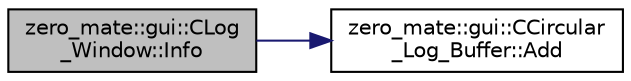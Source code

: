 digraph "zero_mate::gui::CLog_Window::Info"
{
 // LATEX_PDF_SIZE
  bgcolor="transparent";
  edge [fontname="Helvetica",fontsize="10",labelfontname="Helvetica",labelfontsize="10"];
  node [fontname="Helvetica",fontsize="10",shape=record];
  rankdir="LR";
  Node1 [label="zero_mate::gui::CLog\l_Window::Info",height=0.2,width=0.4,color="black", fillcolor="grey75", style="filled", fontcolor="black",tooltip=" "];
  Node1 -> Node2 [color="midnightblue",fontsize="10",style="solid",fontname="Helvetica"];
  Node2 [label="zero_mate::gui::CCircular\l_Log_Buffer::Add",height=0.2,width=0.4,color="black",URL="$classzero__mate_1_1gui_1_1CCircular__Log__Buffer.html#aa8b45ef3c4ca74bce9b84a04c47241ce",tooltip=" "];
}
